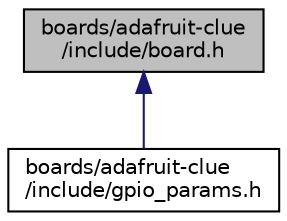 digraph "boards/adafruit-clue/include/board.h"
{
 // LATEX_PDF_SIZE
  edge [fontname="Helvetica",fontsize="10",labelfontname="Helvetica",labelfontsize="10"];
  node [fontname="Helvetica",fontsize="10",shape=record];
  Node1 [label="boards/adafruit-clue\l/include/board.h",height=0.2,width=0.4,color="black", fillcolor="grey75", style="filled", fontcolor="black",tooltip="Board specific configuration for the Adafruit Clue board."];
  Node1 -> Node2 [dir="back",color="midnightblue",fontsize="10",style="solid",fontname="Helvetica"];
  Node2 [label="boards/adafruit-clue\l/include/gpio_params.h",height=0.2,width=0.4,color="black", fillcolor="white", style="filled",URL="$adafruit-clue_2include_2gpio__params_8h.html",tooltip="Configuration of SAUL mapped GPIO pins."];
}
